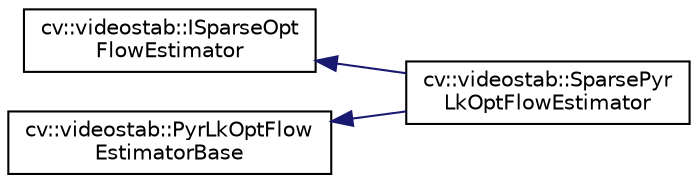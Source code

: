 digraph "Graphical Class Hierarchy"
{
 // LATEX_PDF_SIZE
  edge [fontname="Helvetica",fontsize="10",labelfontname="Helvetica",labelfontsize="10"];
  node [fontname="Helvetica",fontsize="10",shape=record];
  rankdir="LR";
  Node0 [label="cv::videostab::ISparseOpt\lFlowEstimator",height=0.2,width=0.4,color="black", fillcolor="white", style="filled",URL="$classcv_1_1videostab_1_1_i_sparse_opt_flow_estimator.html",tooltip=" "];
  Node0 -> Node1 [dir="back",color="midnightblue",fontsize="10",style="solid",fontname="Helvetica"];
  Node1 [label="cv::videostab::SparsePyr\lLkOptFlowEstimator",height=0.2,width=0.4,color="black", fillcolor="white", style="filled",URL="$classcv_1_1videostab_1_1_sparse_pyr_lk_opt_flow_estimator.html",tooltip=" "];
  Node2 [label="cv::videostab::PyrLkOptFlow\lEstimatorBase",height=0.2,width=0.4,color="black", fillcolor="white", style="filled",URL="$classcv_1_1videostab_1_1_pyr_lk_opt_flow_estimator_base.html",tooltip=" "];
  Node2 -> Node1 [dir="back",color="midnightblue",fontsize="10",style="solid",fontname="Helvetica"];
}
